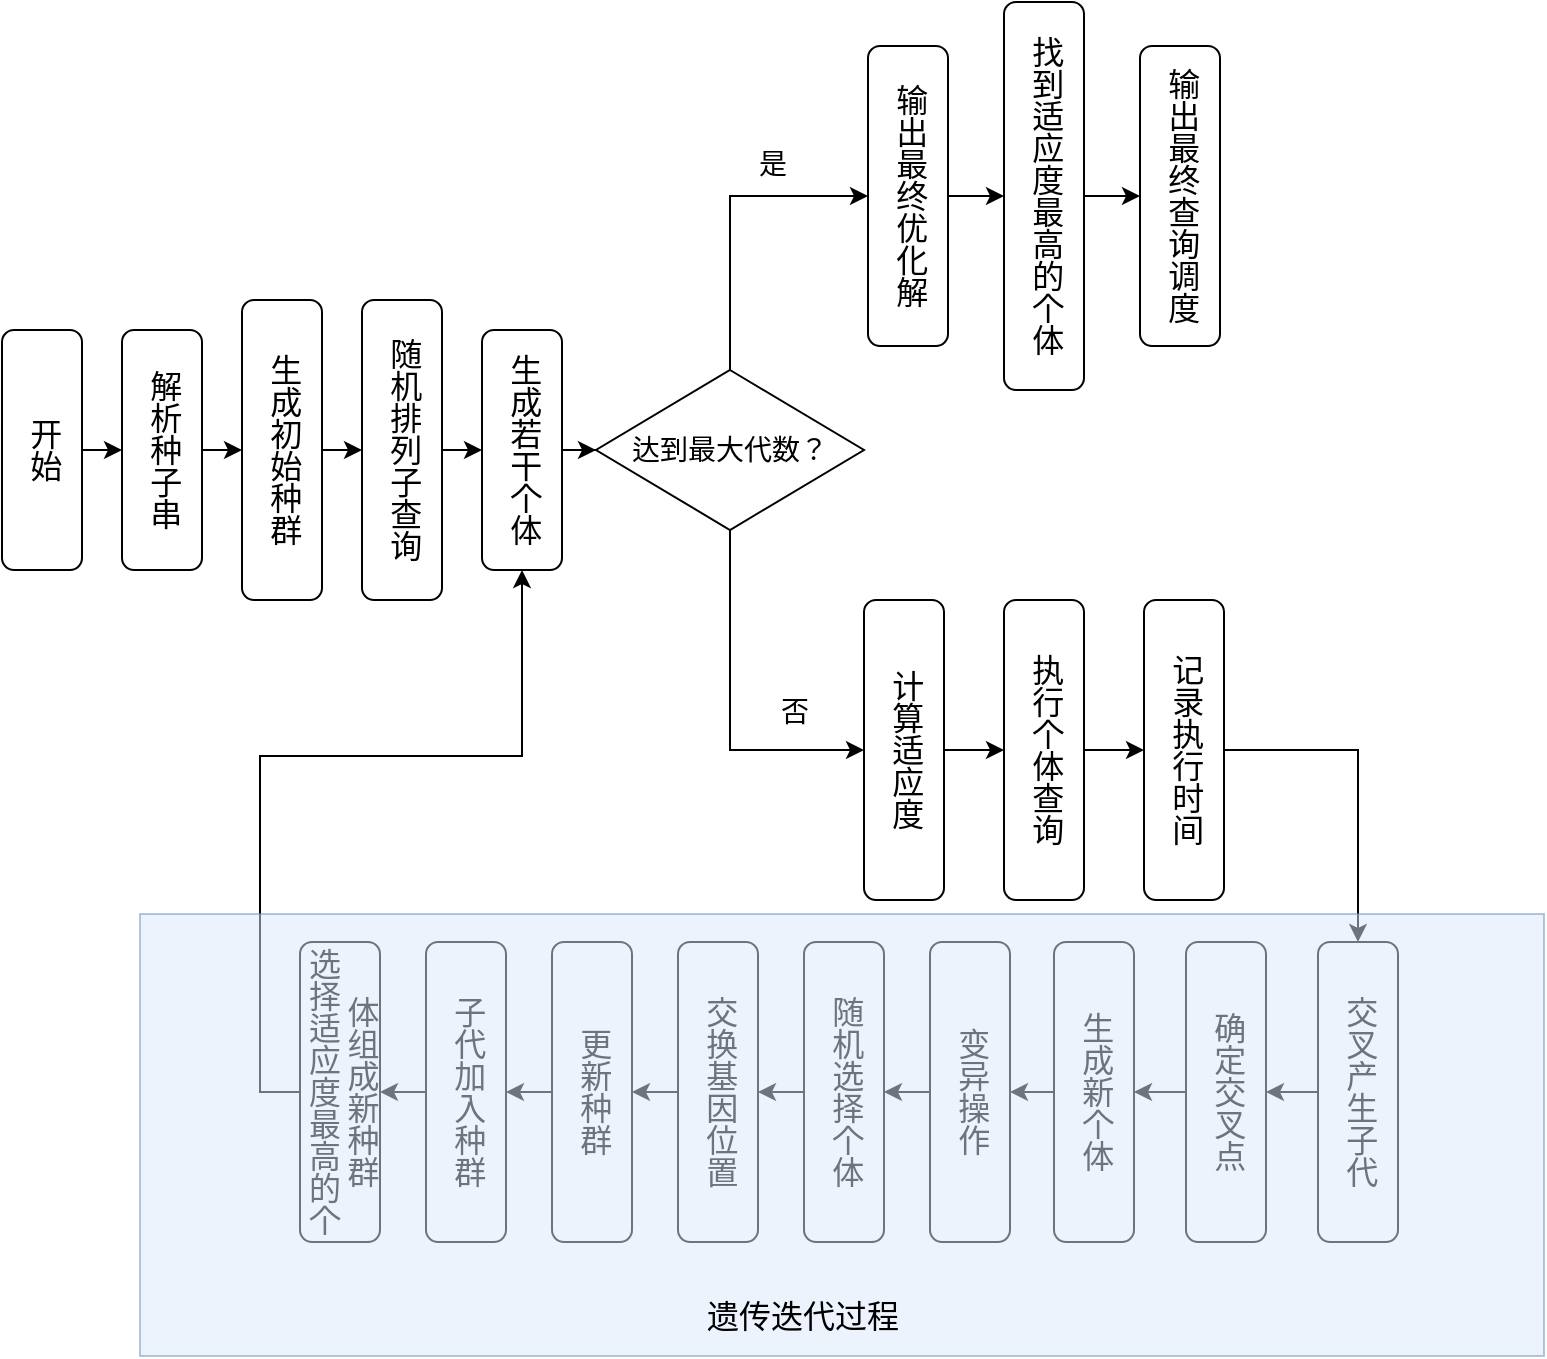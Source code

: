 <mxfile version="24.4.13" type="device">
  <diagram id="C5RBs43oDa-KdzZeNtuy" name="Page-1">
    <mxGraphModel dx="1306" dy="909" grid="0" gridSize="10" guides="1" tooltips="1" connect="1" arrows="1" fold="1" page="1" pageScale="1" pageWidth="827" pageHeight="1169" math="0" shadow="0">
      <root>
        <mxCell id="WIyWlLk6GJQsqaUBKTNV-0" />
        <mxCell id="WIyWlLk6GJQsqaUBKTNV-1" parent="WIyWlLk6GJQsqaUBKTNV-0" />
        <mxCell id="6gy2ai8xuSV1-r_3bE68-2" value="&lt;font style=&quot;font-size: 16px;&quot;&gt;解析种子串&lt;/font&gt;" style="rounded=1;whiteSpace=wrap;html=1;fontSize=12;glass=0;strokeWidth=1;shadow=0;textDirection=vertical-lr;" vertex="1" parent="WIyWlLk6GJQsqaUBKTNV-1">
          <mxGeometry x="113" y="200" width="40" height="120" as="geometry" />
        </mxCell>
        <mxCell id="6gy2ai8xuSV1-r_3bE68-3" value="&lt;font style=&quot;font-size: 16px;&quot;&gt;开始&lt;/font&gt;" style="rounded=1;whiteSpace=wrap;html=1;fontSize=12;glass=0;strokeWidth=1;shadow=0;textDirection=vertical-lr;" vertex="1" parent="WIyWlLk6GJQsqaUBKTNV-1">
          <mxGeometry x="53" y="200" width="40" height="120" as="geometry" />
        </mxCell>
        <mxCell id="6gy2ai8xuSV1-r_3bE68-4" value="" style="endArrow=classic;html=1;rounded=0;entryX=0;entryY=0.5;entryDx=0;entryDy=0;" edge="1" parent="WIyWlLk6GJQsqaUBKTNV-1" source="6gy2ai8xuSV1-r_3bE68-3" target="6gy2ai8xuSV1-r_3bE68-2">
          <mxGeometry width="50" height="50" relative="1" as="geometry">
            <mxPoint x="603" y="510" as="sourcePoint" />
            <mxPoint x="653" y="460" as="targetPoint" />
          </mxGeometry>
        </mxCell>
        <mxCell id="6gy2ai8xuSV1-r_3bE68-5" value="&lt;font style=&quot;font-size: 16px;&quot;&gt;生成初始种群&lt;/font&gt;" style="rounded=1;whiteSpace=wrap;html=1;fontSize=12;glass=0;strokeWidth=1;shadow=0;textDirection=vertical-lr;" vertex="1" parent="WIyWlLk6GJQsqaUBKTNV-1">
          <mxGeometry x="173" y="185" width="40" height="150" as="geometry" />
        </mxCell>
        <mxCell id="6gy2ai8xuSV1-r_3bE68-8" value="" style="endArrow=classic;html=1;rounded=0;exitX=1;exitY=0.5;exitDx=0;exitDy=0;entryX=0;entryY=0.5;entryDx=0;entryDy=0;" edge="1" parent="WIyWlLk6GJQsqaUBKTNV-1" source="6gy2ai8xuSV1-r_3bE68-2" target="6gy2ai8xuSV1-r_3bE68-5">
          <mxGeometry width="50" height="50" relative="1" as="geometry">
            <mxPoint x="603" y="510" as="sourcePoint" />
            <mxPoint x="653" y="460" as="targetPoint" />
          </mxGeometry>
        </mxCell>
        <mxCell id="6gy2ai8xuSV1-r_3bE68-9" value="&lt;font style=&quot;font-size: 16px;&quot;&gt;随机排列子查询&lt;/font&gt;" style="rounded=1;whiteSpace=wrap;html=1;fontSize=12;glass=0;strokeWidth=1;shadow=0;textDirection=vertical-lr;" vertex="1" parent="WIyWlLk6GJQsqaUBKTNV-1">
          <mxGeometry x="233" y="185" width="40" height="150" as="geometry" />
        </mxCell>
        <mxCell id="6gy2ai8xuSV1-r_3bE68-10" value="" style="endArrow=classic;html=1;rounded=0;exitX=1;exitY=0.5;exitDx=0;exitDy=0;entryX=0;entryY=0.5;entryDx=0;entryDy=0;" edge="1" parent="WIyWlLk6GJQsqaUBKTNV-1" source="6gy2ai8xuSV1-r_3bE68-5" target="6gy2ai8xuSV1-r_3bE68-9">
          <mxGeometry width="50" height="50" relative="1" as="geometry">
            <mxPoint x="603" y="510" as="sourcePoint" />
            <mxPoint x="653" y="460" as="targetPoint" />
          </mxGeometry>
        </mxCell>
        <mxCell id="6gy2ai8xuSV1-r_3bE68-43" style="edgeStyle=orthogonalEdgeStyle;rounded=0;orthogonalLoop=1;jettySize=auto;html=1;entryX=0;entryY=0.5;entryDx=0;entryDy=0;" edge="1" parent="WIyWlLk6GJQsqaUBKTNV-1" source="6gy2ai8xuSV1-r_3bE68-11" target="6gy2ai8xuSV1-r_3bE68-42">
          <mxGeometry relative="1" as="geometry" />
        </mxCell>
        <mxCell id="6gy2ai8xuSV1-r_3bE68-11" value="&lt;font style=&quot;font-size: 16px;&quot;&gt;生成若干个体&lt;/font&gt;" style="rounded=1;whiteSpace=wrap;html=1;fontSize=12;glass=0;strokeWidth=1;shadow=0;textDirection=vertical-lr;" vertex="1" parent="WIyWlLk6GJQsqaUBKTNV-1">
          <mxGeometry x="293" y="200" width="40" height="120" as="geometry" />
        </mxCell>
        <mxCell id="6gy2ai8xuSV1-r_3bE68-12" value="" style="endArrow=classic;html=1;rounded=0;exitX=1;exitY=0.5;exitDx=0;exitDy=0;entryX=0;entryY=0.5;entryDx=0;entryDy=0;" edge="1" parent="WIyWlLk6GJQsqaUBKTNV-1" source="6gy2ai8xuSV1-r_3bE68-9" target="6gy2ai8xuSV1-r_3bE68-11">
          <mxGeometry width="50" height="50" relative="1" as="geometry">
            <mxPoint x="603" y="510" as="sourcePoint" />
            <mxPoint x="653" y="460" as="targetPoint" />
          </mxGeometry>
        </mxCell>
        <mxCell id="6gy2ai8xuSV1-r_3bE68-41" value="&lt;font style=&quot;font-size: 14px;&quot;&gt;否&lt;/font&gt;" style="text;html=1;align=center;verticalAlign=middle;resizable=0;points=[];autosize=1;strokeColor=none;fillColor=none;" vertex="1" parent="WIyWlLk6GJQsqaUBKTNV-1">
          <mxGeometry x="429" y="376" width="40" height="30" as="geometry" />
        </mxCell>
        <mxCell id="6gy2ai8xuSV1-r_3bE68-45" style="edgeStyle=orthogonalEdgeStyle;rounded=0;orthogonalLoop=1;jettySize=auto;html=1;entryX=0;entryY=0.5;entryDx=0;entryDy=0;exitX=0.5;exitY=0;exitDx=0;exitDy=0;" edge="1" parent="WIyWlLk6GJQsqaUBKTNV-1" source="6gy2ai8xuSV1-r_3bE68-42" target="6gy2ai8xuSV1-r_3bE68-44">
          <mxGeometry relative="1" as="geometry" />
        </mxCell>
        <mxCell id="6gy2ai8xuSV1-r_3bE68-55" style="edgeStyle=orthogonalEdgeStyle;rounded=0;orthogonalLoop=1;jettySize=auto;html=1;exitX=0.5;exitY=1;exitDx=0;exitDy=0;entryX=0;entryY=0.5;entryDx=0;entryDy=0;" edge="1" parent="WIyWlLk6GJQsqaUBKTNV-1" source="6gy2ai8xuSV1-r_3bE68-42" target="6gy2ai8xuSV1-r_3bE68-51">
          <mxGeometry relative="1" as="geometry" />
        </mxCell>
        <mxCell id="6gy2ai8xuSV1-r_3bE68-42" value="&lt;font style=&quot;font-size: 14px;&quot;&gt;达到最大代数？&lt;/font&gt;" style="rhombus;whiteSpace=wrap;html=1;" vertex="1" parent="WIyWlLk6GJQsqaUBKTNV-1">
          <mxGeometry x="350" y="220" width="134" height="80" as="geometry" />
        </mxCell>
        <mxCell id="6gy2ai8xuSV1-r_3bE68-49" style="edgeStyle=orthogonalEdgeStyle;rounded=0;orthogonalLoop=1;jettySize=auto;html=1;exitX=1;exitY=0.5;exitDx=0;exitDy=0;" edge="1" parent="WIyWlLk6GJQsqaUBKTNV-1" source="6gy2ai8xuSV1-r_3bE68-44" target="6gy2ai8xuSV1-r_3bE68-47">
          <mxGeometry relative="1" as="geometry" />
        </mxCell>
        <mxCell id="6gy2ai8xuSV1-r_3bE68-44" value="&lt;font style=&quot;font-size: 16px;&quot;&gt;输出最终优化解&lt;/font&gt;" style="rounded=1;whiteSpace=wrap;html=1;fontSize=12;glass=0;strokeWidth=1;shadow=0;textDirection=vertical-lr;" vertex="1" parent="WIyWlLk6GJQsqaUBKTNV-1">
          <mxGeometry x="486" y="58" width="40" height="150" as="geometry" />
        </mxCell>
        <mxCell id="6gy2ai8xuSV1-r_3bE68-46" value="&lt;font style=&quot;font-size: 14px;&quot;&gt;是&lt;/font&gt;" style="text;html=1;align=center;verticalAlign=middle;resizable=0;points=[];autosize=1;strokeColor=none;fillColor=none;" vertex="1" parent="WIyWlLk6GJQsqaUBKTNV-1">
          <mxGeometry x="422" y="102" width="32" height="29" as="geometry" />
        </mxCell>
        <mxCell id="6gy2ai8xuSV1-r_3bE68-50" style="edgeStyle=orthogonalEdgeStyle;rounded=0;orthogonalLoop=1;jettySize=auto;html=1;exitX=1;exitY=0.5;exitDx=0;exitDy=0;" edge="1" parent="WIyWlLk6GJQsqaUBKTNV-1" source="6gy2ai8xuSV1-r_3bE68-47" target="6gy2ai8xuSV1-r_3bE68-48">
          <mxGeometry relative="1" as="geometry" />
        </mxCell>
        <mxCell id="6gy2ai8xuSV1-r_3bE68-47" value="&lt;font style=&quot;font-size: 16px;&quot;&gt;找到适应度最高的个体&lt;/font&gt;" style="rounded=1;whiteSpace=wrap;html=1;fontSize=12;glass=0;strokeWidth=1;shadow=0;textDirection=vertical-lr;" vertex="1" parent="WIyWlLk6GJQsqaUBKTNV-1">
          <mxGeometry x="554" y="36" width="40" height="194" as="geometry" />
        </mxCell>
        <mxCell id="6gy2ai8xuSV1-r_3bE68-48" value="&lt;font style=&quot;font-size: 16px;&quot;&gt;输出最终查询调度&lt;/font&gt;" style="rounded=1;whiteSpace=wrap;html=1;fontSize=12;glass=0;strokeWidth=1;shadow=0;textDirection=vertical-lr;" vertex="1" parent="WIyWlLk6GJQsqaUBKTNV-1">
          <mxGeometry x="622" y="58" width="40" height="150" as="geometry" />
        </mxCell>
        <mxCell id="6gy2ai8xuSV1-r_3bE68-56" style="edgeStyle=orthogonalEdgeStyle;rounded=0;orthogonalLoop=1;jettySize=auto;html=1;exitX=1;exitY=0.5;exitDx=0;exitDy=0;entryX=0;entryY=0.5;entryDx=0;entryDy=0;" edge="1" parent="WIyWlLk6GJQsqaUBKTNV-1" source="6gy2ai8xuSV1-r_3bE68-51" target="6gy2ai8xuSV1-r_3bE68-52">
          <mxGeometry relative="1" as="geometry" />
        </mxCell>
        <mxCell id="6gy2ai8xuSV1-r_3bE68-51" value="&lt;font style=&quot;font-size: 16px;&quot;&gt;计算适应度&lt;/font&gt;" style="rounded=1;whiteSpace=wrap;html=1;fontSize=12;glass=0;strokeWidth=1;shadow=0;textDirection=vertical-lr;" vertex="1" parent="WIyWlLk6GJQsqaUBKTNV-1">
          <mxGeometry x="484" y="335" width="40" height="150" as="geometry" />
        </mxCell>
        <mxCell id="6gy2ai8xuSV1-r_3bE68-57" style="edgeStyle=orthogonalEdgeStyle;rounded=0;orthogonalLoop=1;jettySize=auto;html=1;exitX=1;exitY=0.5;exitDx=0;exitDy=0;entryX=0;entryY=0.5;entryDx=0;entryDy=0;" edge="1" parent="WIyWlLk6GJQsqaUBKTNV-1" source="6gy2ai8xuSV1-r_3bE68-52" target="6gy2ai8xuSV1-r_3bE68-53">
          <mxGeometry relative="1" as="geometry" />
        </mxCell>
        <mxCell id="6gy2ai8xuSV1-r_3bE68-52" value="&lt;font style=&quot;font-size: 16px;&quot;&gt;执行个体查询&lt;/font&gt;" style="rounded=1;whiteSpace=wrap;html=1;fontSize=12;glass=0;strokeWidth=1;shadow=0;textDirection=vertical-lr;" vertex="1" parent="WIyWlLk6GJQsqaUBKTNV-1">
          <mxGeometry x="554" y="335" width="40" height="150" as="geometry" />
        </mxCell>
        <mxCell id="6gy2ai8xuSV1-r_3bE68-58" style="edgeStyle=orthogonalEdgeStyle;rounded=0;orthogonalLoop=1;jettySize=auto;html=1;exitX=1;exitY=0.5;exitDx=0;exitDy=0;" edge="1" parent="WIyWlLk6GJQsqaUBKTNV-1" source="6gy2ai8xuSV1-r_3bE68-53" target="6gy2ai8xuSV1-r_3bE68-54">
          <mxGeometry relative="1" as="geometry" />
        </mxCell>
        <mxCell id="6gy2ai8xuSV1-r_3bE68-53" value="&lt;font style=&quot;font-size: 16px;&quot;&gt;记录执行时间&lt;/font&gt;" style="rounded=1;whiteSpace=wrap;html=1;fontSize=12;glass=0;strokeWidth=1;shadow=0;textDirection=vertical-lr;" vertex="1" parent="WIyWlLk6GJQsqaUBKTNV-1">
          <mxGeometry x="624" y="335" width="40" height="150" as="geometry" />
        </mxCell>
        <mxCell id="6gy2ai8xuSV1-r_3bE68-62" style="edgeStyle=orthogonalEdgeStyle;rounded=0;orthogonalLoop=1;jettySize=auto;html=1;exitX=0;exitY=0.5;exitDx=0;exitDy=0;entryX=1;entryY=0.5;entryDx=0;entryDy=0;" edge="1" parent="WIyWlLk6GJQsqaUBKTNV-1" source="6gy2ai8xuSV1-r_3bE68-54" target="6gy2ai8xuSV1-r_3bE68-59">
          <mxGeometry relative="1" as="geometry" />
        </mxCell>
        <mxCell id="6gy2ai8xuSV1-r_3bE68-54" value="&lt;font style=&quot;font-size: 16px;&quot;&gt;交叉产生子代&lt;/font&gt;" style="rounded=1;whiteSpace=wrap;html=1;fontSize=12;glass=0;strokeWidth=1;shadow=0;textDirection=vertical-lr;" vertex="1" parent="WIyWlLk6GJQsqaUBKTNV-1">
          <mxGeometry x="711" y="506" width="40" height="150" as="geometry" />
        </mxCell>
        <mxCell id="6gy2ai8xuSV1-r_3bE68-63" style="edgeStyle=orthogonalEdgeStyle;rounded=0;orthogonalLoop=1;jettySize=auto;html=1;exitX=0;exitY=0.5;exitDx=0;exitDy=0;" edge="1" parent="WIyWlLk6GJQsqaUBKTNV-1" source="6gy2ai8xuSV1-r_3bE68-59" target="6gy2ai8xuSV1-r_3bE68-60">
          <mxGeometry relative="1" as="geometry" />
        </mxCell>
        <mxCell id="6gy2ai8xuSV1-r_3bE68-59" value="&lt;font style=&quot;font-size: 16px;&quot;&gt;确定交叉点&lt;/font&gt;" style="rounded=1;whiteSpace=wrap;html=1;fontSize=12;glass=0;strokeWidth=1;shadow=0;textDirection=vertical-lr;" vertex="1" parent="WIyWlLk6GJQsqaUBKTNV-1">
          <mxGeometry x="645" y="506" width="40" height="150" as="geometry" />
        </mxCell>
        <mxCell id="6gy2ai8xuSV1-r_3bE68-64" style="edgeStyle=orthogonalEdgeStyle;rounded=0;orthogonalLoop=1;jettySize=auto;html=1;exitX=0;exitY=0.5;exitDx=0;exitDy=0;" edge="1" parent="WIyWlLk6GJQsqaUBKTNV-1" source="6gy2ai8xuSV1-r_3bE68-60" target="6gy2ai8xuSV1-r_3bE68-61">
          <mxGeometry relative="1" as="geometry" />
        </mxCell>
        <mxCell id="6gy2ai8xuSV1-r_3bE68-60" value="&lt;font style=&quot;font-size: 16px;&quot;&gt;生成新个体&lt;/font&gt;" style="rounded=1;whiteSpace=wrap;html=1;fontSize=12;glass=0;strokeWidth=1;shadow=0;textDirection=vertical-lr;" vertex="1" parent="WIyWlLk6GJQsqaUBKTNV-1">
          <mxGeometry x="579" y="506" width="40" height="150" as="geometry" />
        </mxCell>
        <mxCell id="6gy2ai8xuSV1-r_3bE68-66" style="edgeStyle=orthogonalEdgeStyle;rounded=0;orthogonalLoop=1;jettySize=auto;html=1;" edge="1" parent="WIyWlLk6GJQsqaUBKTNV-1" source="6gy2ai8xuSV1-r_3bE68-61" target="6gy2ai8xuSV1-r_3bE68-65">
          <mxGeometry relative="1" as="geometry" />
        </mxCell>
        <mxCell id="6gy2ai8xuSV1-r_3bE68-61" value="&lt;font style=&quot;font-size: 16px;&quot;&gt;变异操作&lt;/font&gt;" style="rounded=1;whiteSpace=wrap;html=1;fontSize=12;glass=0;strokeWidth=1;shadow=0;textDirection=vertical-lr;" vertex="1" parent="WIyWlLk6GJQsqaUBKTNV-1">
          <mxGeometry x="517" y="506" width="40" height="150" as="geometry" />
        </mxCell>
        <mxCell id="6gy2ai8xuSV1-r_3bE68-68" style="edgeStyle=orthogonalEdgeStyle;rounded=0;orthogonalLoop=1;jettySize=auto;html=1;" edge="1" parent="WIyWlLk6GJQsqaUBKTNV-1" source="6gy2ai8xuSV1-r_3bE68-65" target="6gy2ai8xuSV1-r_3bE68-67">
          <mxGeometry relative="1" as="geometry" />
        </mxCell>
        <mxCell id="6gy2ai8xuSV1-r_3bE68-65" value="&lt;font style=&quot;font-size: 16px;&quot;&gt;随机选择个体&lt;/font&gt;" style="rounded=1;whiteSpace=wrap;html=1;fontSize=12;glass=0;strokeWidth=1;shadow=0;textDirection=vertical-lr;" vertex="1" parent="WIyWlLk6GJQsqaUBKTNV-1">
          <mxGeometry x="454" y="506" width="40" height="150" as="geometry" />
        </mxCell>
        <mxCell id="6gy2ai8xuSV1-r_3bE68-70" style="edgeStyle=orthogonalEdgeStyle;rounded=0;orthogonalLoop=1;jettySize=auto;html=1;" edge="1" parent="WIyWlLk6GJQsqaUBKTNV-1" source="6gy2ai8xuSV1-r_3bE68-67" target="6gy2ai8xuSV1-r_3bE68-69">
          <mxGeometry relative="1" as="geometry" />
        </mxCell>
        <mxCell id="6gy2ai8xuSV1-r_3bE68-67" value="&lt;font style=&quot;font-size: 16px;&quot;&gt;交换基因位置&lt;/font&gt;" style="rounded=1;whiteSpace=wrap;html=1;fontSize=12;glass=0;strokeWidth=1;shadow=0;textDirection=vertical-lr;" vertex="1" parent="WIyWlLk6GJQsqaUBKTNV-1">
          <mxGeometry x="391" y="506" width="40" height="150" as="geometry" />
        </mxCell>
        <mxCell id="6gy2ai8xuSV1-r_3bE68-72" style="edgeStyle=orthogonalEdgeStyle;rounded=0;orthogonalLoop=1;jettySize=auto;html=1;exitX=0;exitY=0.5;exitDx=0;exitDy=0;entryX=1;entryY=0.5;entryDx=0;entryDy=0;" edge="1" parent="WIyWlLk6GJQsqaUBKTNV-1" source="6gy2ai8xuSV1-r_3bE68-69" target="6gy2ai8xuSV1-r_3bE68-71">
          <mxGeometry relative="1" as="geometry" />
        </mxCell>
        <mxCell id="6gy2ai8xuSV1-r_3bE68-69" value="&lt;font style=&quot;font-size: 16px;&quot;&gt;更新种群&lt;/font&gt;" style="rounded=1;whiteSpace=wrap;html=1;fontSize=12;glass=0;strokeWidth=1;shadow=0;textDirection=vertical-lr;" vertex="1" parent="WIyWlLk6GJQsqaUBKTNV-1">
          <mxGeometry x="328" y="506" width="40" height="150" as="geometry" />
        </mxCell>
        <mxCell id="6gy2ai8xuSV1-r_3bE68-74" style="edgeStyle=orthogonalEdgeStyle;rounded=0;orthogonalLoop=1;jettySize=auto;html=1;exitX=0;exitY=0.5;exitDx=0;exitDy=0;entryX=1;entryY=0.5;entryDx=0;entryDy=0;" edge="1" parent="WIyWlLk6GJQsqaUBKTNV-1" source="6gy2ai8xuSV1-r_3bE68-71" target="6gy2ai8xuSV1-r_3bE68-73">
          <mxGeometry relative="1" as="geometry" />
        </mxCell>
        <mxCell id="6gy2ai8xuSV1-r_3bE68-71" value="&lt;font style=&quot;font-size: 16px;&quot;&gt;子代加入种群&lt;/font&gt;" style="rounded=1;whiteSpace=wrap;html=1;fontSize=12;glass=0;strokeWidth=1;shadow=0;textDirection=vertical-lr;" vertex="1" parent="WIyWlLk6GJQsqaUBKTNV-1">
          <mxGeometry x="265" y="506" width="40" height="150" as="geometry" />
        </mxCell>
        <mxCell id="6gy2ai8xuSV1-r_3bE68-75" style="edgeStyle=orthogonalEdgeStyle;rounded=0;orthogonalLoop=1;jettySize=auto;html=1;exitX=0;exitY=0.5;exitDx=0;exitDy=0;entryX=0.5;entryY=1;entryDx=0;entryDy=0;" edge="1" parent="WIyWlLk6GJQsqaUBKTNV-1" source="6gy2ai8xuSV1-r_3bE68-73" target="6gy2ai8xuSV1-r_3bE68-11">
          <mxGeometry relative="1" as="geometry" />
        </mxCell>
        <mxCell id="6gy2ai8xuSV1-r_3bE68-73" value="&lt;font style=&quot;font-size: 16px;&quot;&gt;选择适应度最高的个体组成新种群&lt;/font&gt;" style="rounded=1;whiteSpace=wrap;html=1;fontSize=12;glass=0;strokeWidth=1;shadow=0;textDirection=vertical-lr;" vertex="1" parent="WIyWlLk6GJQsqaUBKTNV-1">
          <mxGeometry x="202" y="506" width="40" height="150" as="geometry" />
        </mxCell>
        <mxCell id="6gy2ai8xuSV1-r_3bE68-76" value="" style="rounded=0;whiteSpace=wrap;html=1;fillColor=#dae8fc;strokeColor=#6c8ebf;opacity=50;" vertex="1" parent="WIyWlLk6GJQsqaUBKTNV-1">
          <mxGeometry x="122" y="492" width="702" height="221" as="geometry" />
        </mxCell>
        <mxCell id="6gy2ai8xuSV1-r_3bE68-77" value="&lt;font style=&quot;font-size: 16px;&quot;&gt;遗传迭代过程&lt;/font&gt;" style="text;html=1;align=center;verticalAlign=middle;resizable=0;points=[];autosize=1;strokeColor=none;fillColor=none;" vertex="1" parent="WIyWlLk6GJQsqaUBKTNV-1">
          <mxGeometry x="396" y="677" width="114" height="31" as="geometry" />
        </mxCell>
      </root>
    </mxGraphModel>
  </diagram>
</mxfile>
